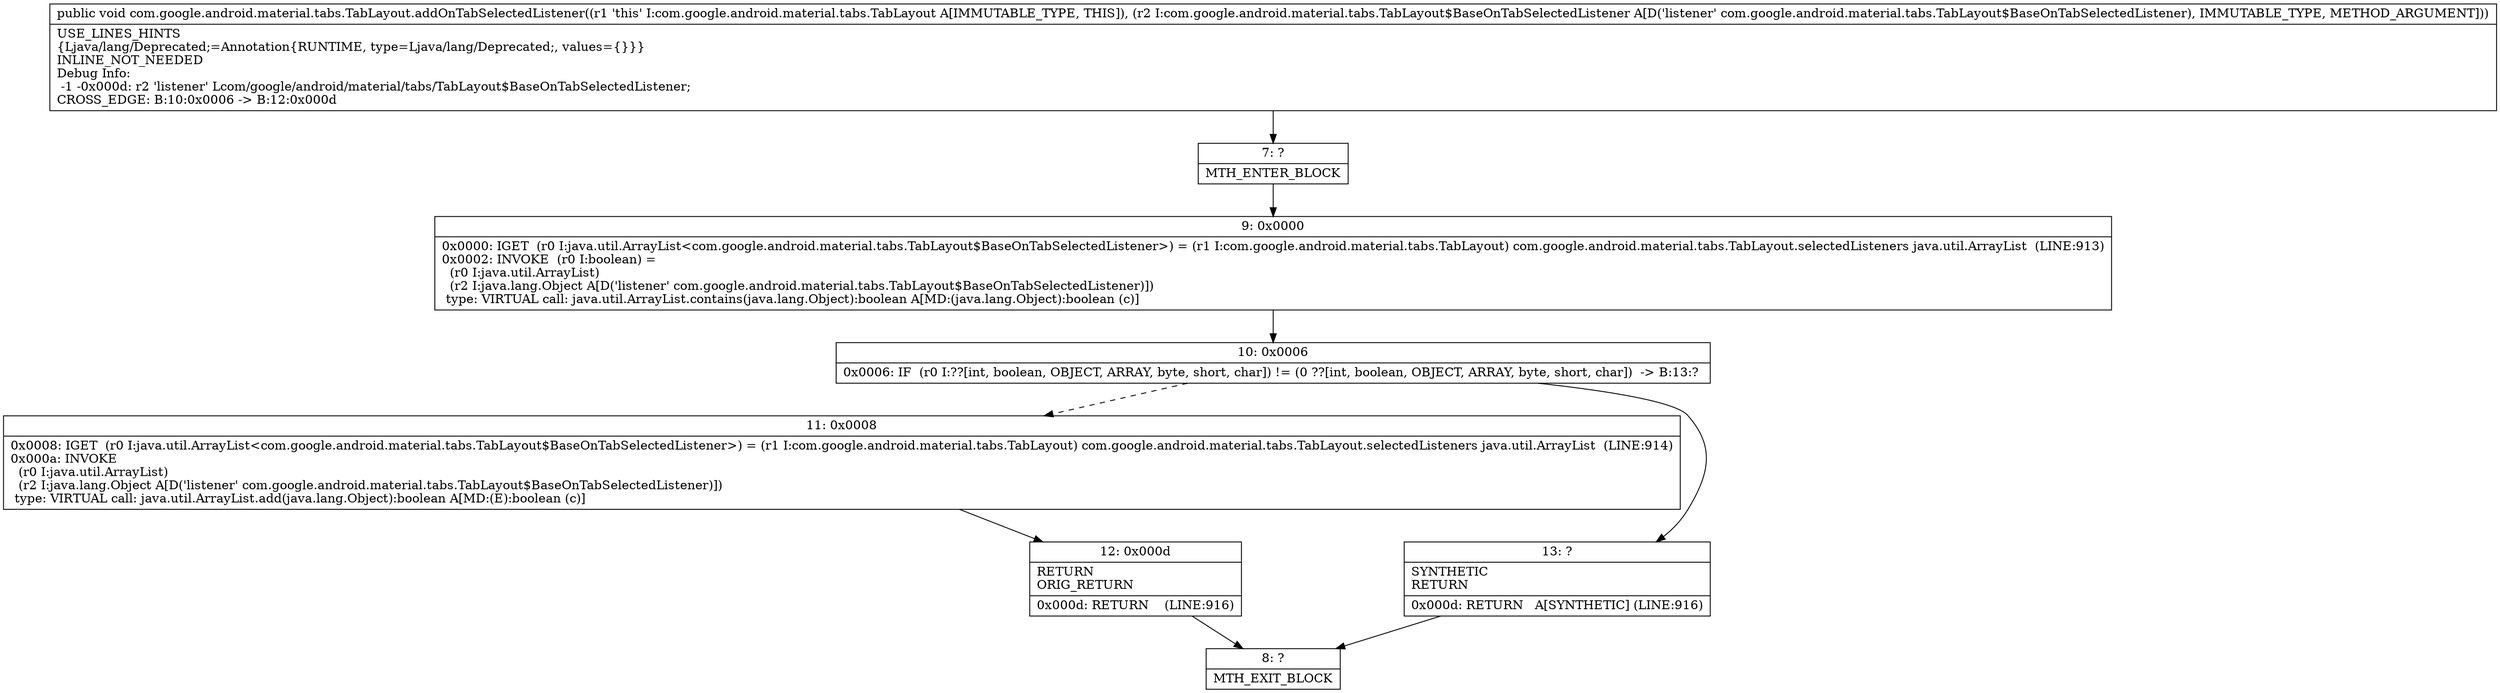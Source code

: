 digraph "CFG forcom.google.android.material.tabs.TabLayout.addOnTabSelectedListener(Lcom\/google\/android\/material\/tabs\/TabLayout$BaseOnTabSelectedListener;)V" {
Node_7 [shape=record,label="{7\:\ ?|MTH_ENTER_BLOCK\l}"];
Node_9 [shape=record,label="{9\:\ 0x0000|0x0000: IGET  (r0 I:java.util.ArrayList\<com.google.android.material.tabs.TabLayout$BaseOnTabSelectedListener\>) = (r1 I:com.google.android.material.tabs.TabLayout) com.google.android.material.tabs.TabLayout.selectedListeners java.util.ArrayList  (LINE:913)\l0x0002: INVOKE  (r0 I:boolean) = \l  (r0 I:java.util.ArrayList)\l  (r2 I:java.lang.Object A[D('listener' com.google.android.material.tabs.TabLayout$BaseOnTabSelectedListener)])\l type: VIRTUAL call: java.util.ArrayList.contains(java.lang.Object):boolean A[MD:(java.lang.Object):boolean (c)]\l}"];
Node_10 [shape=record,label="{10\:\ 0x0006|0x0006: IF  (r0 I:??[int, boolean, OBJECT, ARRAY, byte, short, char]) != (0 ??[int, boolean, OBJECT, ARRAY, byte, short, char])  \-\> B:13:? \l}"];
Node_11 [shape=record,label="{11\:\ 0x0008|0x0008: IGET  (r0 I:java.util.ArrayList\<com.google.android.material.tabs.TabLayout$BaseOnTabSelectedListener\>) = (r1 I:com.google.android.material.tabs.TabLayout) com.google.android.material.tabs.TabLayout.selectedListeners java.util.ArrayList  (LINE:914)\l0x000a: INVOKE  \l  (r0 I:java.util.ArrayList)\l  (r2 I:java.lang.Object A[D('listener' com.google.android.material.tabs.TabLayout$BaseOnTabSelectedListener)])\l type: VIRTUAL call: java.util.ArrayList.add(java.lang.Object):boolean A[MD:(E):boolean (c)]\l}"];
Node_12 [shape=record,label="{12\:\ 0x000d|RETURN\lORIG_RETURN\l|0x000d: RETURN    (LINE:916)\l}"];
Node_8 [shape=record,label="{8\:\ ?|MTH_EXIT_BLOCK\l}"];
Node_13 [shape=record,label="{13\:\ ?|SYNTHETIC\lRETURN\l|0x000d: RETURN   A[SYNTHETIC] (LINE:916)\l}"];
MethodNode[shape=record,label="{public void com.google.android.material.tabs.TabLayout.addOnTabSelectedListener((r1 'this' I:com.google.android.material.tabs.TabLayout A[IMMUTABLE_TYPE, THIS]), (r2 I:com.google.android.material.tabs.TabLayout$BaseOnTabSelectedListener A[D('listener' com.google.android.material.tabs.TabLayout$BaseOnTabSelectedListener), IMMUTABLE_TYPE, METHOD_ARGUMENT]))  | USE_LINES_HINTS\l\{Ljava\/lang\/Deprecated;=Annotation\{RUNTIME, type=Ljava\/lang\/Deprecated;, values=\{\}\}\}\lINLINE_NOT_NEEDED\lDebug Info:\l  \-1 \-0x000d: r2 'listener' Lcom\/google\/android\/material\/tabs\/TabLayout$BaseOnTabSelectedListener;\lCROSS_EDGE: B:10:0x0006 \-\> B:12:0x000d\l}"];
MethodNode -> Node_7;Node_7 -> Node_9;
Node_9 -> Node_10;
Node_10 -> Node_11[style=dashed];
Node_10 -> Node_13;
Node_11 -> Node_12;
Node_12 -> Node_8;
Node_13 -> Node_8;
}

